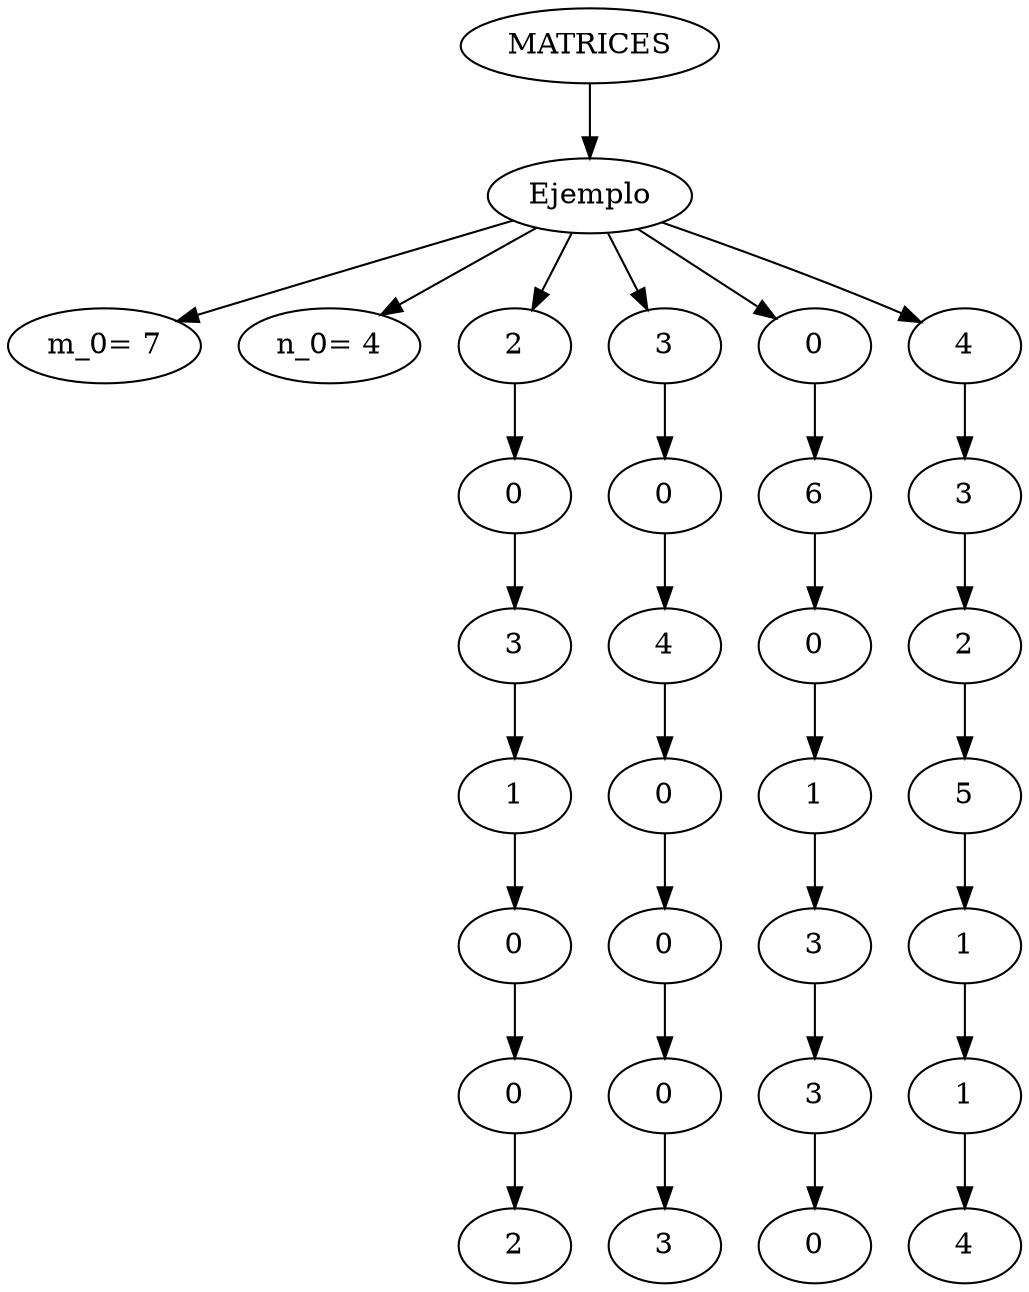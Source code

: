 digraph {
	MATRICES
	{
		rank=same
		Ejemplo
	}
	MATRICES -> Ejemplo
	Ejemplo -> "m_0= 7"
	Ejemplo -> "n_0= 4"
	"1Ejemplo" [label=2]
	"2Ejemplo" [label=3]
	"3Ejemplo" [label=0]
	"4Ejemplo" [label=4]
	Ejemplo -> "1Ejemplo"
	Ejemplo -> "2Ejemplo"
	Ejemplo -> "3Ejemplo"
	Ejemplo -> "4Ejemplo"
	"1Ejemplo" [label=2]
	"2Ejemplo" [label=3]
	"3Ejemplo" [label=0]
	"4Ejemplo" [label=4]
	"5Ejemplo" [label=0]
	"6Ejemplo" [label=0]
	"7Ejemplo" [label=6]
	"8Ejemplo" [label=3]
	"9Ejemplo" [label=3]
	"10Ejemplo" [label=4]
	"11Ejemplo" [label=0]
	"12Ejemplo" [label=2]
	"13Ejemplo" [label=1]
	"14Ejemplo" [label=0]
	"15Ejemplo" [label=1]
	"16Ejemplo" [label=5]
	"17Ejemplo" [label=0]
	"18Ejemplo" [label=0]
	"19Ejemplo" [label=3]
	"20Ejemplo" [label=1]
	"21Ejemplo" [label=0]
	"22Ejemplo" [label=0]
	"23Ejemplo" [label=3]
	"24Ejemplo" [label=1]
	"25Ejemplo" [label=2]
	"26Ejemplo" [label=3]
	"27Ejemplo" [label=0]
	"28Ejemplo" [label=4]
	"1Ejemplo" -> "5Ejemplo"
	"2Ejemplo" -> "6Ejemplo"
	"3Ejemplo" -> "7Ejemplo"
	"4Ejemplo" -> "8Ejemplo"
	"5Ejemplo" -> "9Ejemplo"
	"6Ejemplo" -> "10Ejemplo"
	"7Ejemplo" -> "11Ejemplo"
	"8Ejemplo" -> "12Ejemplo"
	"9Ejemplo" -> "13Ejemplo"
	"10Ejemplo" -> "14Ejemplo"
	"11Ejemplo" -> "15Ejemplo"
	"12Ejemplo" -> "16Ejemplo"
	"13Ejemplo" -> "17Ejemplo"
	"14Ejemplo" -> "18Ejemplo"
	"15Ejemplo" -> "19Ejemplo"
	"16Ejemplo" -> "20Ejemplo"
	"17Ejemplo" -> "21Ejemplo"
	"18Ejemplo" -> "22Ejemplo"
	"19Ejemplo" -> "23Ejemplo"
	"20Ejemplo" -> "24Ejemplo"
	"21Ejemplo" -> "25Ejemplo"
	"22Ejemplo" -> "26Ejemplo"
	"23Ejemplo" -> "27Ejemplo"
	"24Ejemplo" -> "28Ejemplo"
}
